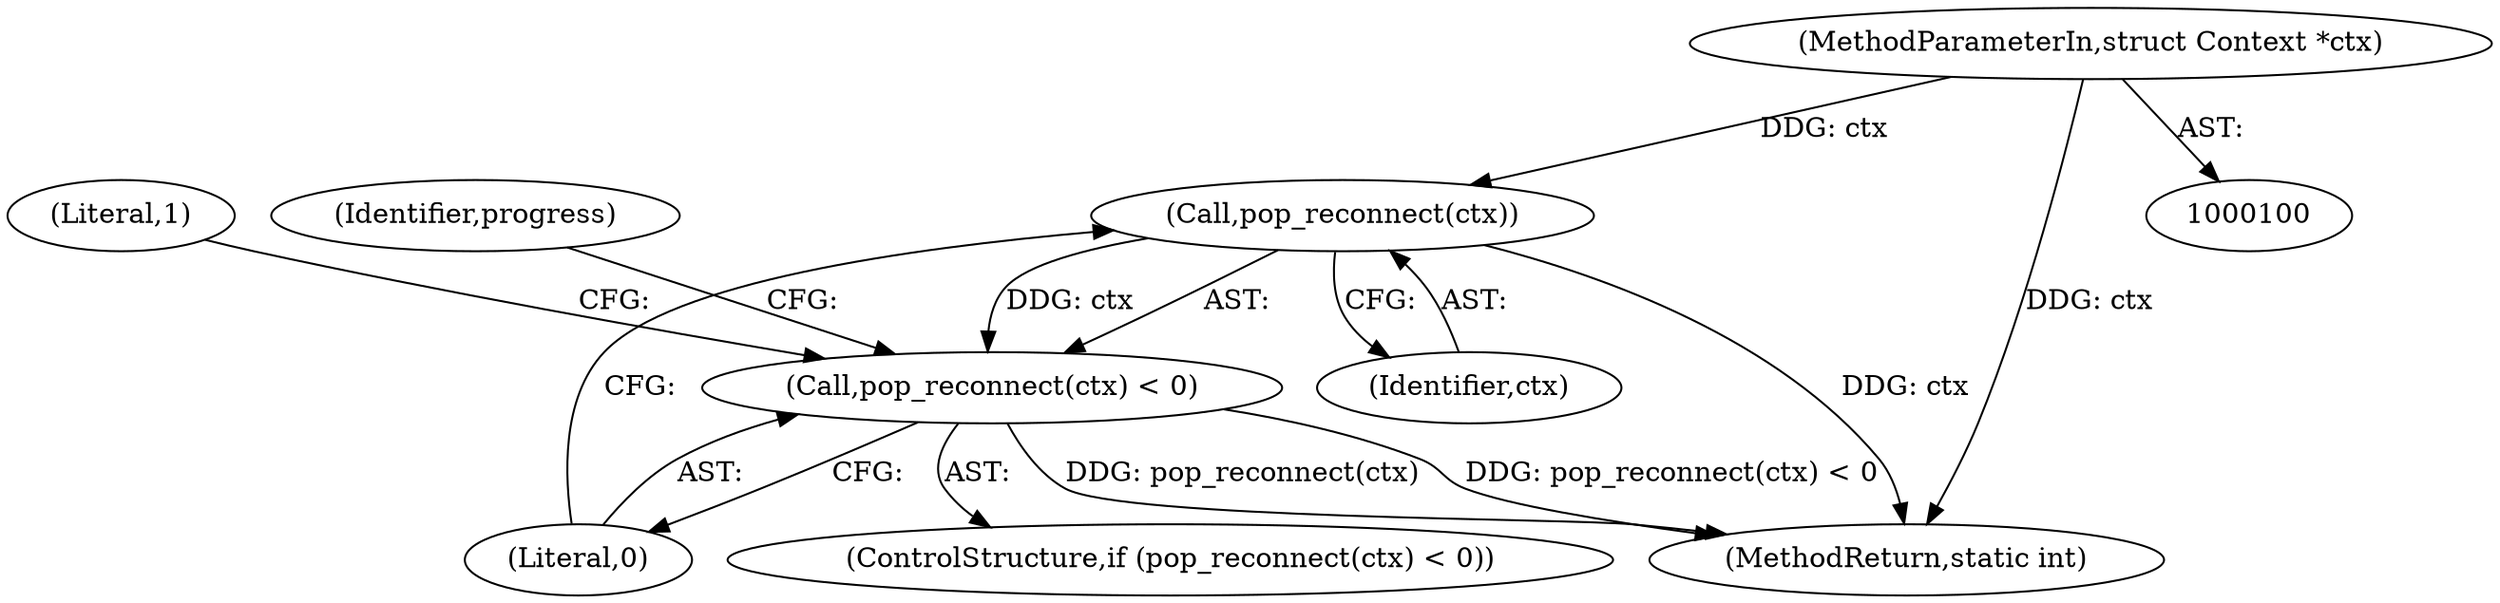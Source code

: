 digraph "0_neomutt_9bfab35522301794483f8f9ed60820bdec9be59e_3@API" {
"1000134" [label="(Call,pop_reconnect(ctx))"];
"1000101" [label="(MethodParameterIn,struct Context *ctx)"];
"1000133" [label="(Call,pop_reconnect(ctx) < 0)"];
"1000351" [label="(MethodReturn,static int)"];
"1000135" [label="(Identifier,ctx)"];
"1000139" [label="(Literal,1)"];
"1000142" [label="(Identifier,progress)"];
"1000134" [label="(Call,pop_reconnect(ctx))"];
"1000136" [label="(Literal,0)"];
"1000133" [label="(Call,pop_reconnect(ctx) < 0)"];
"1000101" [label="(MethodParameterIn,struct Context *ctx)"];
"1000132" [label="(ControlStructure,if (pop_reconnect(ctx) < 0))"];
"1000134" -> "1000133"  [label="AST: "];
"1000134" -> "1000135"  [label="CFG: "];
"1000135" -> "1000134"  [label="AST: "];
"1000136" -> "1000134"  [label="CFG: "];
"1000134" -> "1000351"  [label="DDG: ctx"];
"1000134" -> "1000133"  [label="DDG: ctx"];
"1000101" -> "1000134"  [label="DDG: ctx"];
"1000101" -> "1000100"  [label="AST: "];
"1000101" -> "1000351"  [label="DDG: ctx"];
"1000133" -> "1000132"  [label="AST: "];
"1000133" -> "1000136"  [label="CFG: "];
"1000136" -> "1000133"  [label="AST: "];
"1000139" -> "1000133"  [label="CFG: "];
"1000142" -> "1000133"  [label="CFG: "];
"1000133" -> "1000351"  [label="DDG: pop_reconnect(ctx)"];
"1000133" -> "1000351"  [label="DDG: pop_reconnect(ctx) < 0"];
}
